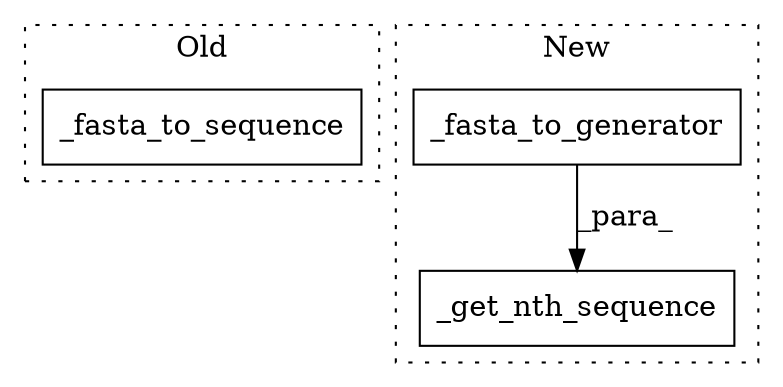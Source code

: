 digraph G {
subgraph cluster0 {
1 [label="_fasta_to_sequence" a="32" s="4074,4120" l="19,1" shape="box"];
label = "Old";
style="dotted";
}
subgraph cluster1 {
2 [label="_get_nth_sequence" a="32" s="4175,4241" l="18,1" shape="box"];
3 [label="_fasta_to_generator" a="32" s="4193,4232" l="20,1" shape="box"];
label = "New";
style="dotted";
}
3 -> 2 [label="_para_"];
}
